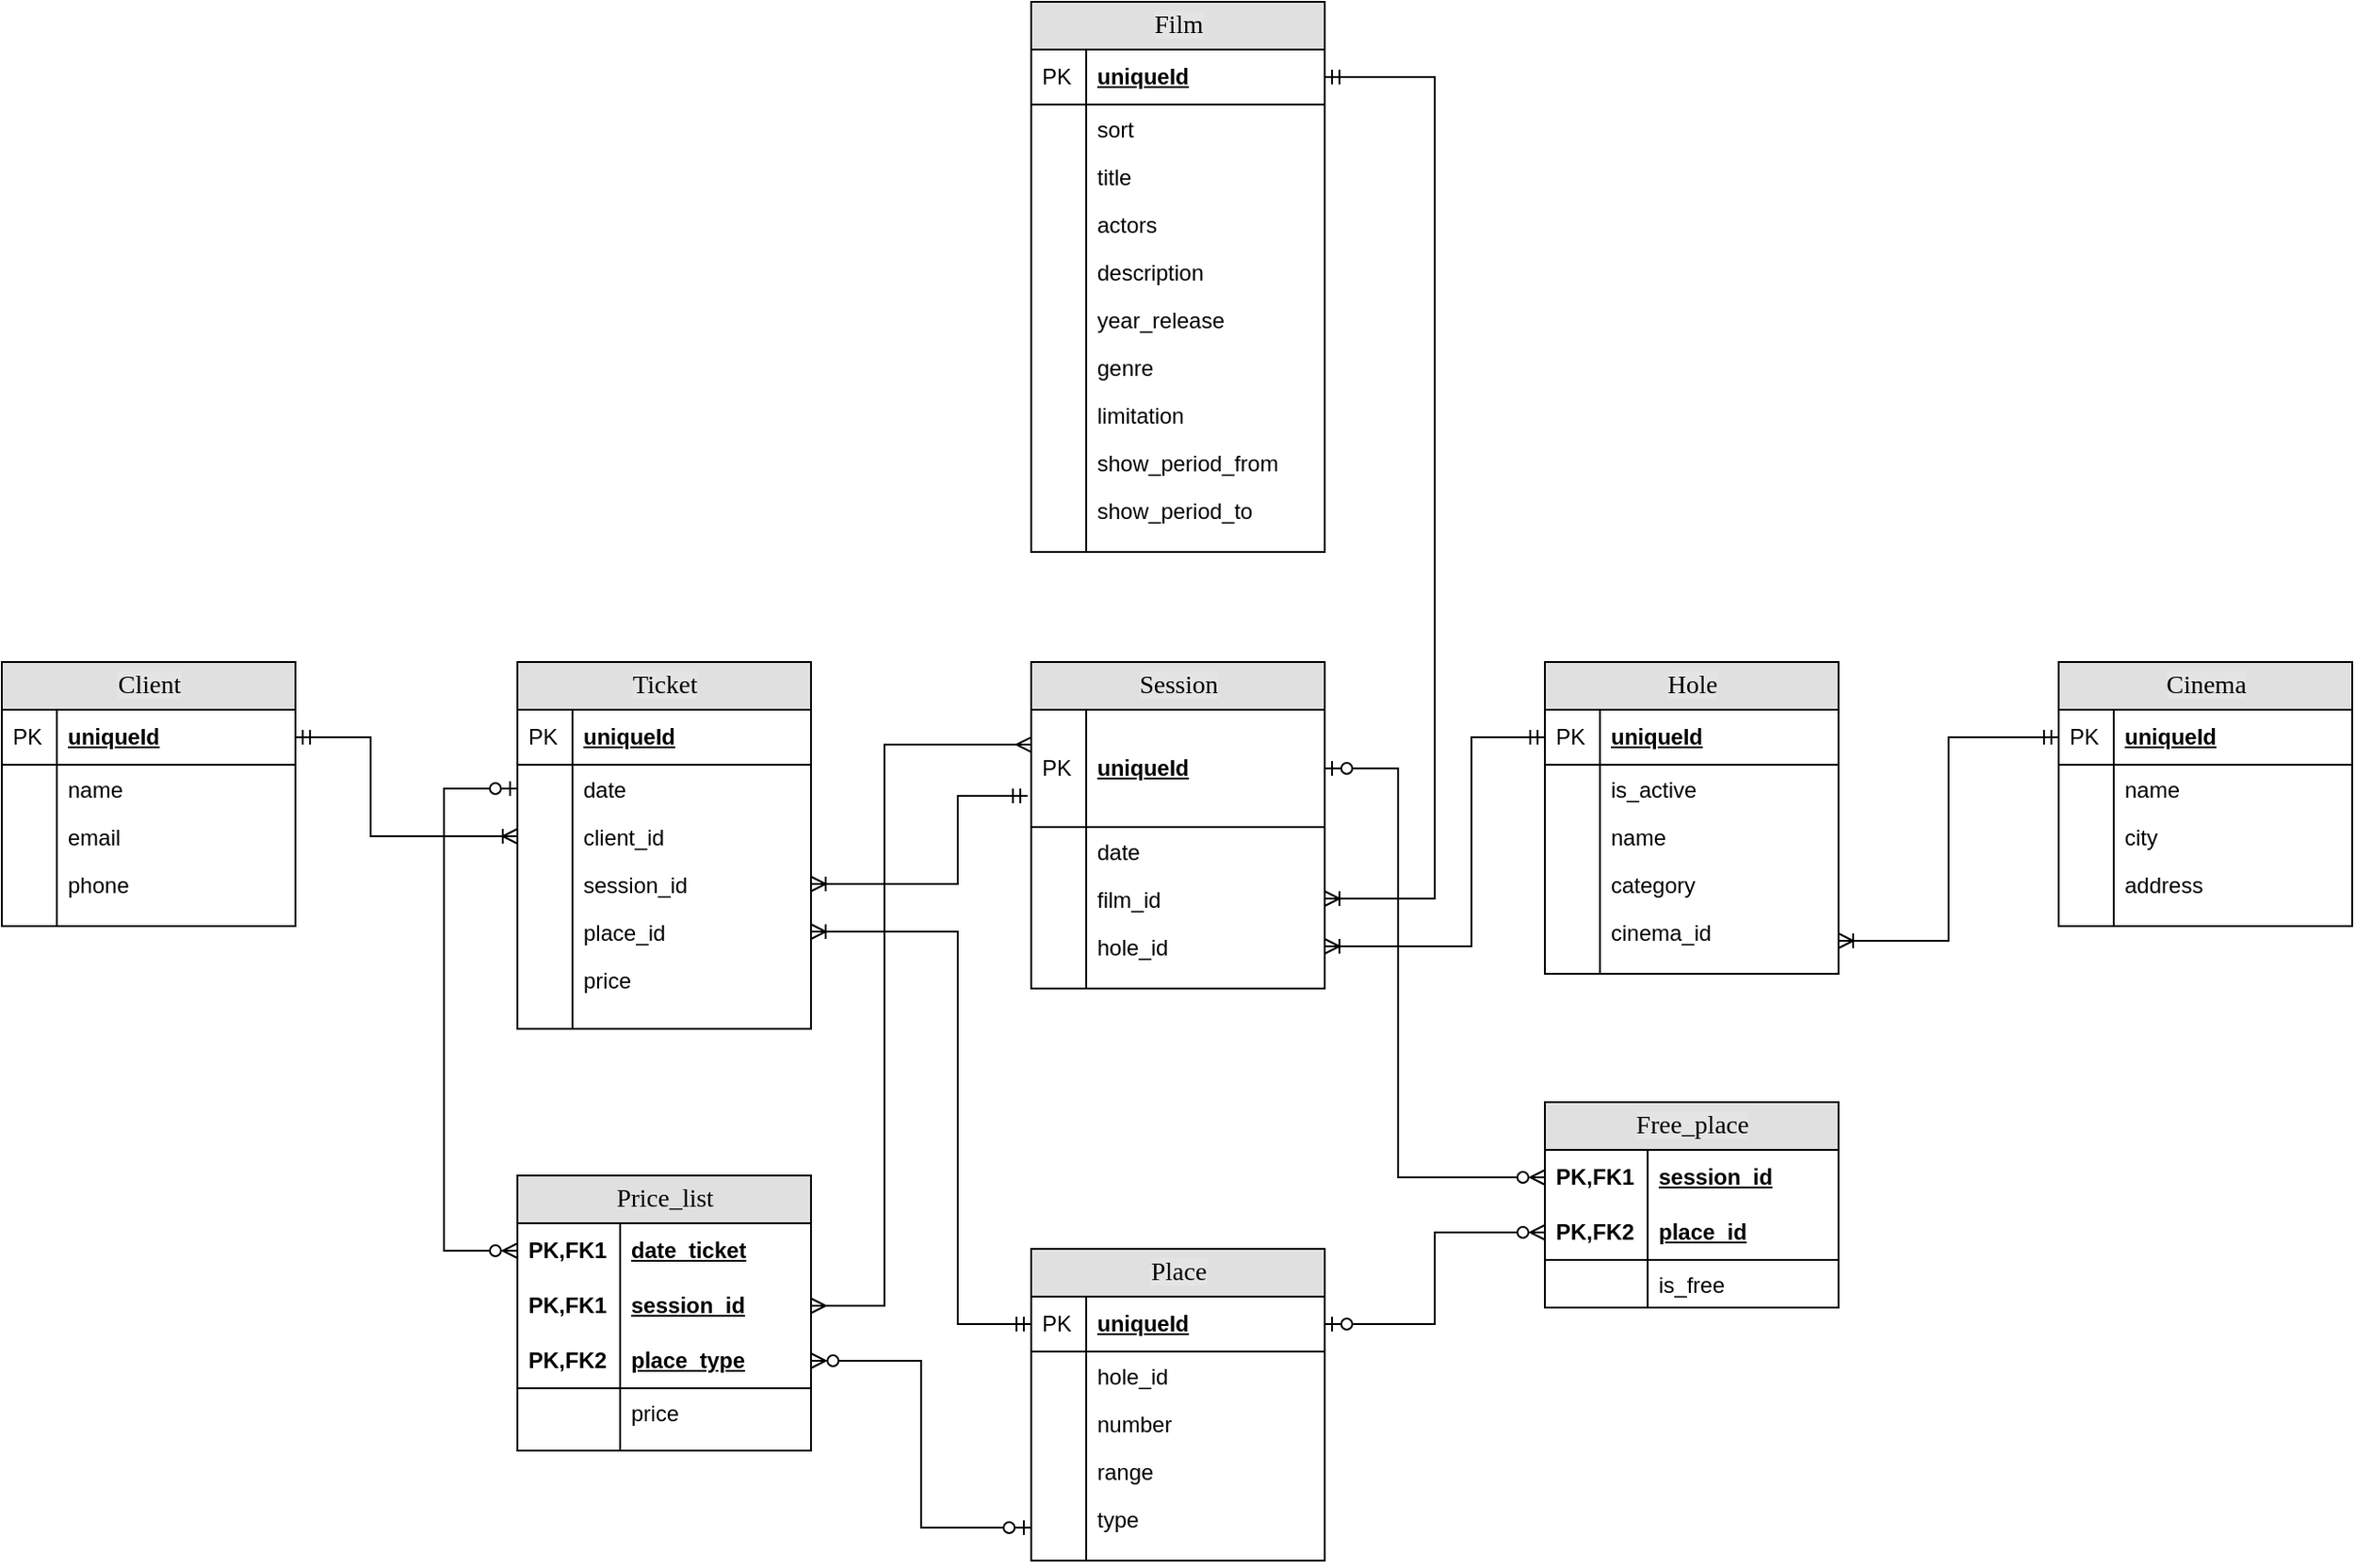 <mxfile version="26.0.16">
  <diagram name="Page-1" id="e56a1550-8fbb-45ad-956c-1786394a9013">
    <mxGraphModel dx="2008" dy="1996" grid="1" gridSize="10" guides="1" tooltips="1" connect="1" arrows="1" fold="1" page="1" pageScale="1" pageWidth="1100" pageHeight="850" background="none" math="0" shadow="0">
      <root>
        <mxCell id="0" />
        <mxCell id="1" parent="0" />
        <mxCell id="arhuPyZS-XFLnQBNVv1O-77" value="&lt;span style=&quot;white-space: pre-wrap; background-color: rgb(228, 228, 228);&quot;&gt;&lt;font style=&quot;&quot;&gt;Сlient&lt;/font&gt;&lt;/span&gt;" style="swimlane;html=1;fontStyle=0;childLayout=stackLayout;horizontal=1;startSize=26;fillColor=#e0e0e0;horizontalStack=0;resizeParent=1;resizeLast=0;collapsible=1;marginBottom=0;swimlaneFillColor=#ffffff;align=center;rounded=0;shadow=0;comic=0;labelBackgroundColor=none;strokeWidth=1;fontFamily=Verdana;fontSize=14;swimlaneLine=1;" vertex="1" parent="1">
          <mxGeometry x="39" y="320" width="160" height="144" as="geometry">
            <mxRectangle x="40" y="368" width="70" height="30" as="alternateBounds" />
          </mxGeometry>
        </mxCell>
        <mxCell id="arhuPyZS-XFLnQBNVv1O-78" value="uniqueId" style="shape=partialRectangle;top=0;left=0;right=0;bottom=1;html=1;align=left;verticalAlign=middle;fillColor=none;spacingLeft=34;spacingRight=4;whiteSpace=wrap;overflow=hidden;rotatable=0;points=[[0,0.5],[1,0.5]];portConstraint=eastwest;dropTarget=0;fontStyle=5;swimlaneLine=1;" vertex="1" parent="arhuPyZS-XFLnQBNVv1O-77">
          <mxGeometry y="26" width="160" height="30" as="geometry" />
        </mxCell>
        <mxCell id="arhuPyZS-XFLnQBNVv1O-79" value="PK" style="shape=partialRectangle;top=0;left=0;bottom=0;html=1;fillColor=none;align=left;verticalAlign=middle;spacingLeft=4;spacingRight=4;whiteSpace=wrap;overflow=hidden;rotatable=0;points=[];portConstraint=eastwest;part=1;swimlaneLine=1;" vertex="1" connectable="0" parent="arhuPyZS-XFLnQBNVv1O-78">
          <mxGeometry width="30" height="30" as="geometry" />
        </mxCell>
        <mxCell id="arhuPyZS-XFLnQBNVv1O-80" value="name" style="shape=partialRectangle;top=0;left=0;right=0;bottom=0;html=1;align=left;verticalAlign=top;fillColor=none;spacingLeft=34;spacingRight=4;whiteSpace=wrap;overflow=hidden;rotatable=0;points=[[0,0.5],[1,0.5]];portConstraint=eastwest;dropTarget=0;swimlaneLine=1;" vertex="1" parent="arhuPyZS-XFLnQBNVv1O-77">
          <mxGeometry y="56" width="160" height="26" as="geometry" />
        </mxCell>
        <mxCell id="arhuPyZS-XFLnQBNVv1O-81" value="" style="shape=partialRectangle;top=0;left=0;bottom=0;html=1;fillColor=none;align=left;verticalAlign=top;spacingLeft=4;spacingRight=4;whiteSpace=wrap;overflow=hidden;rotatable=0;points=[];portConstraint=eastwest;part=1;swimlaneLine=1;" vertex="1" connectable="0" parent="arhuPyZS-XFLnQBNVv1O-80">
          <mxGeometry width="30" height="26" as="geometry" />
        </mxCell>
        <mxCell id="arhuPyZS-XFLnQBNVv1O-82" value="email" style="shape=partialRectangle;top=0;left=0;right=0;bottom=0;html=1;align=left;verticalAlign=top;fillColor=none;spacingLeft=34;spacingRight=4;whiteSpace=wrap;overflow=hidden;rotatable=0;points=[[0,0.5],[1,0.5]];portConstraint=eastwest;dropTarget=0;swimlaneLine=1;" vertex="1" parent="arhuPyZS-XFLnQBNVv1O-77">
          <mxGeometry y="82" width="160" height="26" as="geometry" />
        </mxCell>
        <mxCell id="arhuPyZS-XFLnQBNVv1O-83" value="" style="shape=partialRectangle;top=0;left=0;bottom=0;html=1;fillColor=none;align=left;verticalAlign=top;spacingLeft=4;spacingRight=4;whiteSpace=wrap;overflow=hidden;rotatable=0;points=[];portConstraint=eastwest;part=1;swimlaneLine=1;" vertex="1" connectable="0" parent="arhuPyZS-XFLnQBNVv1O-82">
          <mxGeometry width="30" height="26" as="geometry" />
        </mxCell>
        <mxCell id="arhuPyZS-XFLnQBNVv1O-84" value="phone" style="shape=partialRectangle;top=0;left=0;right=0;bottom=0;html=1;align=left;verticalAlign=top;fillColor=none;spacingLeft=34;spacingRight=4;whiteSpace=wrap;overflow=hidden;rotatable=0;points=[[0,0.5],[1,0.5]];portConstraint=eastwest;dropTarget=0;swimlaneLine=1;" vertex="1" parent="arhuPyZS-XFLnQBNVv1O-77">
          <mxGeometry y="108" width="160" height="26" as="geometry" />
        </mxCell>
        <mxCell id="arhuPyZS-XFLnQBNVv1O-85" value="" style="shape=partialRectangle;top=0;left=0;bottom=0;html=1;fillColor=none;align=left;verticalAlign=top;spacingLeft=4;spacingRight=4;whiteSpace=wrap;overflow=hidden;rotatable=0;points=[];portConstraint=eastwest;part=1;swimlaneLine=1;" vertex="1" connectable="0" parent="arhuPyZS-XFLnQBNVv1O-84">
          <mxGeometry width="30" height="26" as="geometry" />
        </mxCell>
        <mxCell id="arhuPyZS-XFLnQBNVv1O-86" value="" style="shape=partialRectangle;top=0;left=0;right=0;bottom=0;html=1;align=left;verticalAlign=top;fillColor=none;spacingLeft=34;spacingRight=4;whiteSpace=wrap;overflow=hidden;rotatable=0;points=[[0,0.5],[1,0.5]];portConstraint=eastwest;dropTarget=0;swimlaneLine=1;" vertex="1" parent="arhuPyZS-XFLnQBNVv1O-77">
          <mxGeometry y="134" width="160" height="10" as="geometry" />
        </mxCell>
        <mxCell id="arhuPyZS-XFLnQBNVv1O-87" value="" style="shape=partialRectangle;top=0;left=0;bottom=0;html=1;fillColor=none;align=left;verticalAlign=top;spacingLeft=4;spacingRight=4;whiteSpace=wrap;overflow=hidden;rotatable=0;points=[];portConstraint=eastwest;part=1;swimlaneLine=1;" vertex="1" connectable="0" parent="arhuPyZS-XFLnQBNVv1O-86">
          <mxGeometry width="30" height="10" as="geometry" />
        </mxCell>
        <mxCell id="arhuPyZS-XFLnQBNVv1O-90" value="&lt;span style=&quot;white-space: pre-wrap; background-color: rgb(228, 228, 228);&quot;&gt;&lt;font style=&quot;&quot;&gt;Ticket&lt;/font&gt;&lt;/span&gt;" style="swimlane;html=1;fontStyle=0;childLayout=stackLayout;horizontal=1;startSize=26;fillColor=#e0e0e0;horizontalStack=0;resizeParent=1;resizeLast=0;collapsible=1;marginBottom=0;swimlaneFillColor=#ffffff;align=center;rounded=0;shadow=0;comic=0;labelBackgroundColor=none;strokeWidth=1;fontFamily=Verdana;fontSize=14" vertex="1" parent="1">
          <mxGeometry x="320" y="320" width="160" height="200" as="geometry">
            <mxRectangle x="40" y="368" width="70" height="30" as="alternateBounds" />
          </mxGeometry>
        </mxCell>
        <mxCell id="arhuPyZS-XFLnQBNVv1O-91" value="uniqueId" style="shape=partialRectangle;top=0;left=0;right=0;bottom=1;html=1;align=left;verticalAlign=middle;fillColor=none;spacingLeft=34;spacingRight=4;whiteSpace=wrap;overflow=hidden;rotatable=0;points=[[0,0.5],[1,0.5]];portConstraint=eastwest;dropTarget=0;fontStyle=5;" vertex="1" parent="arhuPyZS-XFLnQBNVv1O-90">
          <mxGeometry y="26" width="160" height="30" as="geometry" />
        </mxCell>
        <mxCell id="arhuPyZS-XFLnQBNVv1O-92" value="PK" style="shape=partialRectangle;top=0;left=0;bottom=0;html=1;fillColor=none;align=left;verticalAlign=middle;spacingLeft=4;spacingRight=4;whiteSpace=wrap;overflow=hidden;rotatable=0;points=[];portConstraint=eastwest;part=1;" vertex="1" connectable="0" parent="arhuPyZS-XFLnQBNVv1O-91">
          <mxGeometry width="30" height="30" as="geometry" />
        </mxCell>
        <mxCell id="arhuPyZS-XFLnQBNVv1O-93" value="date" style="shape=partialRectangle;top=0;left=0;right=0;bottom=0;html=1;align=left;verticalAlign=top;fillColor=none;spacingLeft=34;spacingRight=4;whiteSpace=wrap;overflow=hidden;rotatable=0;points=[[0,0.5],[1,0.5]];portConstraint=eastwest;dropTarget=0;" vertex="1" parent="arhuPyZS-XFLnQBNVv1O-90">
          <mxGeometry y="56" width="160" height="26" as="geometry" />
        </mxCell>
        <mxCell id="arhuPyZS-XFLnQBNVv1O-94" value="" style="shape=partialRectangle;top=0;left=0;bottom=0;html=1;fillColor=none;align=left;verticalAlign=top;spacingLeft=4;spacingRight=4;whiteSpace=wrap;overflow=hidden;rotatable=0;points=[];portConstraint=eastwest;part=1;" vertex="1" connectable="0" parent="arhuPyZS-XFLnQBNVv1O-93">
          <mxGeometry width="30" height="26" as="geometry" />
        </mxCell>
        <mxCell id="arhuPyZS-XFLnQBNVv1O-95" value="client_id" style="shape=partialRectangle;top=0;left=0;right=0;bottom=0;html=1;align=left;verticalAlign=top;fillColor=none;spacingLeft=34;spacingRight=4;whiteSpace=wrap;overflow=hidden;rotatable=0;points=[[0,0.5],[1,0.5]];portConstraint=eastwest;dropTarget=0;" vertex="1" parent="arhuPyZS-XFLnQBNVv1O-90">
          <mxGeometry y="82" width="160" height="26" as="geometry" />
        </mxCell>
        <mxCell id="arhuPyZS-XFLnQBNVv1O-96" value="" style="shape=partialRectangle;top=0;left=0;bottom=0;html=1;fillColor=none;align=left;verticalAlign=top;spacingLeft=4;spacingRight=4;whiteSpace=wrap;overflow=hidden;rotatable=0;points=[];portConstraint=eastwest;part=1;" vertex="1" connectable="0" parent="arhuPyZS-XFLnQBNVv1O-95">
          <mxGeometry width="30" height="26" as="geometry" />
        </mxCell>
        <mxCell id="arhuPyZS-XFLnQBNVv1O-97" value="session_id" style="shape=partialRectangle;top=0;left=0;right=0;bottom=0;html=1;align=left;verticalAlign=top;fillColor=none;spacingLeft=34;spacingRight=4;whiteSpace=wrap;overflow=hidden;rotatable=0;points=[[0,0.5],[1,0.5]];portConstraint=eastwest;dropTarget=0;" vertex="1" parent="arhuPyZS-XFLnQBNVv1O-90">
          <mxGeometry y="108" width="160" height="26" as="geometry" />
        </mxCell>
        <mxCell id="arhuPyZS-XFLnQBNVv1O-98" value="" style="shape=partialRectangle;top=0;left=0;bottom=0;html=1;fillColor=none;align=left;verticalAlign=top;spacingLeft=4;spacingRight=4;whiteSpace=wrap;overflow=hidden;rotatable=0;points=[];portConstraint=eastwest;part=1;" vertex="1" connectable="0" parent="arhuPyZS-XFLnQBNVv1O-97">
          <mxGeometry width="30" height="26" as="geometry" />
        </mxCell>
        <mxCell id="arhuPyZS-XFLnQBNVv1O-105" value="place_id" style="shape=partialRectangle;top=0;left=0;right=0;bottom=0;html=1;align=left;verticalAlign=top;fillColor=none;spacingLeft=34;spacingRight=4;whiteSpace=wrap;overflow=hidden;rotatable=0;points=[[0,0.5],[1,0.5]];portConstraint=eastwest;dropTarget=0;" vertex="1" parent="arhuPyZS-XFLnQBNVv1O-90">
          <mxGeometry y="134" width="160" height="26" as="geometry" />
        </mxCell>
        <mxCell id="arhuPyZS-XFLnQBNVv1O-106" value="" style="shape=partialRectangle;top=0;left=0;bottom=0;html=1;fillColor=none;align=left;verticalAlign=top;spacingLeft=4;spacingRight=4;whiteSpace=wrap;overflow=hidden;rotatable=0;points=[];portConstraint=eastwest;part=1;" vertex="1" connectable="0" parent="arhuPyZS-XFLnQBNVv1O-105">
          <mxGeometry width="30" height="26" as="geometry" />
        </mxCell>
        <mxCell id="arhuPyZS-XFLnQBNVv1O-99" value="price" style="shape=partialRectangle;top=0;left=0;right=0;bottom=0;html=1;align=left;verticalAlign=top;fillColor=none;spacingLeft=34;spacingRight=4;whiteSpace=wrap;overflow=hidden;rotatable=0;points=[[0,0.5],[1,0.5]];portConstraint=eastwest;dropTarget=0;" vertex="1" parent="arhuPyZS-XFLnQBNVv1O-90">
          <mxGeometry y="160" width="160" height="40" as="geometry" />
        </mxCell>
        <mxCell id="arhuPyZS-XFLnQBNVv1O-100" value="" style="shape=partialRectangle;top=0;left=0;bottom=0;html=1;fillColor=none;align=left;verticalAlign=top;spacingLeft=4;spacingRight=4;whiteSpace=wrap;overflow=hidden;rotatable=0;points=[];portConstraint=eastwest;part=1;" vertex="1" connectable="0" parent="arhuPyZS-XFLnQBNVv1O-99">
          <mxGeometry width="30" height="40" as="geometry" />
        </mxCell>
        <mxCell id="arhuPyZS-XFLnQBNVv1O-107" value="&lt;span style=&quot;white-space: pre-wrap; background-color: rgb(228, 228, 228);&quot;&gt;&lt;font style=&quot;&quot;&gt;Session&lt;/font&gt;&lt;/span&gt;" style="swimlane;html=1;fontStyle=0;childLayout=stackLayout;horizontal=1;startSize=26;fillColor=#e0e0e0;horizontalStack=0;resizeParent=1;resizeLast=0;collapsible=1;marginBottom=0;swimlaneFillColor=#ffffff;align=center;rounded=0;shadow=0;comic=0;labelBackgroundColor=none;strokeWidth=1;fontFamily=Verdana;fontSize=14" vertex="1" parent="1">
          <mxGeometry x="600" y="320" width="160" height="178" as="geometry">
            <mxRectangle x="40" y="368" width="70" height="30" as="alternateBounds" />
          </mxGeometry>
        </mxCell>
        <mxCell id="arhuPyZS-XFLnQBNVv1O-108" value="uniqueId" style="shape=partialRectangle;top=0;left=0;right=0;bottom=1;html=1;align=left;verticalAlign=middle;fillColor=none;spacingLeft=34;spacingRight=4;whiteSpace=wrap;overflow=hidden;rotatable=0;points=[[0,0.5],[1,0.5]];portConstraint=eastwest;dropTarget=0;fontStyle=5;" vertex="1" parent="arhuPyZS-XFLnQBNVv1O-107">
          <mxGeometry y="26" width="160" height="64" as="geometry" />
        </mxCell>
        <mxCell id="arhuPyZS-XFLnQBNVv1O-109" value="PK" style="shape=partialRectangle;top=0;left=0;bottom=0;html=1;fillColor=none;align=left;verticalAlign=middle;spacingLeft=4;spacingRight=4;whiteSpace=wrap;overflow=hidden;rotatable=0;points=[];portConstraint=eastwest;part=1;" vertex="1" connectable="0" parent="arhuPyZS-XFLnQBNVv1O-108">
          <mxGeometry width="30" height="64" as="geometry" />
        </mxCell>
        <mxCell id="arhuPyZS-XFLnQBNVv1O-110" value="date" style="shape=partialRectangle;top=0;left=0;right=0;bottom=0;html=1;align=left;verticalAlign=top;fillColor=none;spacingLeft=34;spacingRight=4;whiteSpace=wrap;overflow=hidden;rotatable=0;points=[[0,0.5],[1,0.5]];portConstraint=eastwest;dropTarget=0;" vertex="1" parent="arhuPyZS-XFLnQBNVv1O-107">
          <mxGeometry y="90" width="160" height="26" as="geometry" />
        </mxCell>
        <mxCell id="arhuPyZS-XFLnQBNVv1O-111" value="" style="shape=partialRectangle;top=0;left=0;bottom=0;html=1;fillColor=none;align=left;verticalAlign=top;spacingLeft=4;spacingRight=4;whiteSpace=wrap;overflow=hidden;rotatable=0;points=[];portConstraint=eastwest;part=1;" vertex="1" connectable="0" parent="arhuPyZS-XFLnQBNVv1O-110">
          <mxGeometry width="30" height="26" as="geometry" />
        </mxCell>
        <mxCell id="arhuPyZS-XFLnQBNVv1O-112" value="film_id" style="shape=partialRectangle;top=0;left=0;right=0;bottom=0;html=1;align=left;verticalAlign=top;fillColor=none;spacingLeft=34;spacingRight=4;whiteSpace=wrap;overflow=hidden;rotatable=0;points=[[0,0.5],[1,0.5]];portConstraint=eastwest;dropTarget=0;" vertex="1" parent="arhuPyZS-XFLnQBNVv1O-107">
          <mxGeometry y="116" width="160" height="26" as="geometry" />
        </mxCell>
        <mxCell id="arhuPyZS-XFLnQBNVv1O-113" value="" style="shape=partialRectangle;top=0;left=0;bottom=0;html=1;fillColor=none;align=left;verticalAlign=top;spacingLeft=4;spacingRight=4;whiteSpace=wrap;overflow=hidden;rotatable=0;points=[];portConstraint=eastwest;part=1;" vertex="1" connectable="0" parent="arhuPyZS-XFLnQBNVv1O-112">
          <mxGeometry width="30" height="26" as="geometry" />
        </mxCell>
        <mxCell id="arhuPyZS-XFLnQBNVv1O-114" value="hole_id" style="shape=partialRectangle;top=0;left=0;right=0;bottom=0;html=1;align=left;verticalAlign=top;fillColor=none;spacingLeft=34;spacingRight=4;whiteSpace=wrap;overflow=hidden;rotatable=0;points=[[0,0.5],[1,0.5]];portConstraint=eastwest;dropTarget=0;" vertex="1" parent="arhuPyZS-XFLnQBNVv1O-107">
          <mxGeometry y="142" width="160" height="26" as="geometry" />
        </mxCell>
        <mxCell id="arhuPyZS-XFLnQBNVv1O-115" value="" style="shape=partialRectangle;top=0;left=0;bottom=0;html=1;fillColor=none;align=left;verticalAlign=top;spacingLeft=4;spacingRight=4;whiteSpace=wrap;overflow=hidden;rotatable=0;points=[];portConstraint=eastwest;part=1;" vertex="1" connectable="0" parent="arhuPyZS-XFLnQBNVv1O-114">
          <mxGeometry width="30" height="26" as="geometry" />
        </mxCell>
        <mxCell id="arhuPyZS-XFLnQBNVv1O-116" value="" style="shape=partialRectangle;top=0;left=0;right=0;bottom=0;html=1;align=left;verticalAlign=top;fillColor=none;spacingLeft=34;spacingRight=4;whiteSpace=wrap;overflow=hidden;rotatable=0;points=[[0,0.5],[1,0.5]];portConstraint=eastwest;dropTarget=0;" vertex="1" parent="arhuPyZS-XFLnQBNVv1O-107">
          <mxGeometry y="168" width="160" height="10" as="geometry" />
        </mxCell>
        <mxCell id="arhuPyZS-XFLnQBNVv1O-117" value="" style="shape=partialRectangle;top=0;left=0;bottom=0;html=1;fillColor=none;align=left;verticalAlign=top;spacingLeft=4;spacingRight=4;whiteSpace=wrap;overflow=hidden;rotatable=0;points=[];portConstraint=eastwest;part=1;" vertex="1" connectable="0" parent="arhuPyZS-XFLnQBNVv1O-116">
          <mxGeometry width="30" height="10" as="geometry" />
        </mxCell>
        <mxCell id="arhuPyZS-XFLnQBNVv1O-118" value="&lt;span style=&quot;white-space: pre-wrap; background-color: rgb(228, 228, 228);&quot;&gt;&lt;font style=&quot;&quot;&gt;Hole&lt;/font&gt;&lt;/span&gt;" style="swimlane;html=1;fontStyle=0;childLayout=stackLayout;horizontal=1;startSize=26;fillColor=#e0e0e0;horizontalStack=0;resizeParent=1;resizeLast=0;collapsible=1;marginBottom=0;swimlaneFillColor=#ffffff;align=center;rounded=0;shadow=0;comic=0;labelBackgroundColor=none;strokeWidth=1;fontFamily=Verdana;fontSize=14" vertex="1" parent="1">
          <mxGeometry x="880" y="320" width="160" height="170" as="geometry">
            <mxRectangle x="40" y="368" width="70" height="30" as="alternateBounds" />
          </mxGeometry>
        </mxCell>
        <mxCell id="arhuPyZS-XFLnQBNVv1O-119" value="uniqueId" style="shape=partialRectangle;top=0;left=0;right=0;bottom=1;html=1;align=left;verticalAlign=middle;fillColor=none;spacingLeft=34;spacingRight=4;whiteSpace=wrap;overflow=hidden;rotatable=0;points=[[0,0.5],[1,0.5]];portConstraint=eastwest;dropTarget=0;fontStyle=5;" vertex="1" parent="arhuPyZS-XFLnQBNVv1O-118">
          <mxGeometry y="26" width="160" height="30" as="geometry" />
        </mxCell>
        <mxCell id="arhuPyZS-XFLnQBNVv1O-120" value="PK" style="shape=partialRectangle;top=0;left=0;bottom=0;html=1;fillColor=none;align=left;verticalAlign=middle;spacingLeft=4;spacingRight=4;whiteSpace=wrap;overflow=hidden;rotatable=0;points=[];portConstraint=eastwest;part=1;" vertex="1" connectable="0" parent="arhuPyZS-XFLnQBNVv1O-119">
          <mxGeometry width="30" height="30" as="geometry" />
        </mxCell>
        <mxCell id="arhuPyZS-XFLnQBNVv1O-121" value="is_active" style="shape=partialRectangle;top=0;left=0;right=0;bottom=0;html=1;align=left;verticalAlign=top;fillColor=none;spacingLeft=34;spacingRight=4;whiteSpace=wrap;overflow=hidden;rotatable=0;points=[[0,0.5],[1,0.5]];portConstraint=eastwest;dropTarget=0;" vertex="1" parent="arhuPyZS-XFLnQBNVv1O-118">
          <mxGeometry y="56" width="160" height="26" as="geometry" />
        </mxCell>
        <mxCell id="arhuPyZS-XFLnQBNVv1O-122" value="" style="shape=partialRectangle;top=0;left=0;bottom=0;html=1;fillColor=none;align=left;verticalAlign=top;spacingLeft=4;spacingRight=4;whiteSpace=wrap;overflow=hidden;rotatable=0;points=[];portConstraint=eastwest;part=1;" vertex="1" connectable="0" parent="arhuPyZS-XFLnQBNVv1O-121">
          <mxGeometry width="30" height="26" as="geometry" />
        </mxCell>
        <mxCell id="arhuPyZS-XFLnQBNVv1O-123" value="name" style="shape=partialRectangle;top=0;left=0;right=0;bottom=0;html=1;align=left;verticalAlign=top;fillColor=none;spacingLeft=34;spacingRight=4;whiteSpace=wrap;overflow=hidden;rotatable=0;points=[[0,0.5],[1,0.5]];portConstraint=eastwest;dropTarget=0;" vertex="1" parent="arhuPyZS-XFLnQBNVv1O-118">
          <mxGeometry y="82" width="160" height="26" as="geometry" />
        </mxCell>
        <mxCell id="arhuPyZS-XFLnQBNVv1O-124" value="" style="shape=partialRectangle;top=0;left=0;bottom=0;html=1;fillColor=none;align=left;verticalAlign=top;spacingLeft=4;spacingRight=4;whiteSpace=wrap;overflow=hidden;rotatable=0;points=[];portConstraint=eastwest;part=1;" vertex="1" connectable="0" parent="arhuPyZS-XFLnQBNVv1O-123">
          <mxGeometry width="30" height="26" as="geometry" />
        </mxCell>
        <mxCell id="arhuPyZS-XFLnQBNVv1O-184" value="&lt;span style=&quot;white-space-collapse: preserve;&quot; data-src-align=&quot;0:9&quot; class=&quot;EzKURWReUAB5oZgtQNkl&quot;&gt;category&lt;/span&gt;" style="shape=partialRectangle;top=0;left=0;right=0;bottom=0;html=1;align=left;verticalAlign=top;fillColor=none;spacingLeft=34;spacingRight=4;whiteSpace=wrap;overflow=hidden;rotatable=0;points=[[0,0.5],[1,0.5]];portConstraint=eastwest;dropTarget=0;" vertex="1" parent="arhuPyZS-XFLnQBNVv1O-118">
          <mxGeometry y="108" width="160" height="26" as="geometry" />
        </mxCell>
        <mxCell id="arhuPyZS-XFLnQBNVv1O-185" value="" style="shape=partialRectangle;top=0;left=0;bottom=0;html=1;fillColor=none;align=left;verticalAlign=top;spacingLeft=4;spacingRight=4;whiteSpace=wrap;overflow=hidden;rotatable=0;points=[];portConstraint=eastwest;part=1;" vertex="1" connectable="0" parent="arhuPyZS-XFLnQBNVv1O-184">
          <mxGeometry width="30" height="26" as="geometry" />
        </mxCell>
        <mxCell id="arhuPyZS-XFLnQBNVv1O-186" value="cinema_id" style="shape=partialRectangle;top=0;left=0;right=0;bottom=0;html=1;align=left;verticalAlign=top;fillColor=none;spacingLeft=34;spacingRight=4;whiteSpace=wrap;overflow=hidden;rotatable=0;points=[[0,0.5],[1,0.5]];portConstraint=eastwest;dropTarget=0;" vertex="1" parent="arhuPyZS-XFLnQBNVv1O-118">
          <mxGeometry y="134" width="160" height="36" as="geometry" />
        </mxCell>
        <mxCell id="arhuPyZS-XFLnQBNVv1O-187" value="" style="shape=partialRectangle;top=0;left=0;bottom=0;html=1;fillColor=none;align=left;verticalAlign=top;spacingLeft=4;spacingRight=4;whiteSpace=wrap;overflow=hidden;rotatable=0;points=[];portConstraint=eastwest;part=1;" vertex="1" connectable="0" parent="arhuPyZS-XFLnQBNVv1O-186">
          <mxGeometry width="30" height="36" as="geometry" />
        </mxCell>
        <mxCell id="arhuPyZS-XFLnQBNVv1O-129" value="&lt;span style=&quot;white-space: pre-wrap; background-color: rgb(228, 228, 228);&quot;&gt;&lt;font style=&quot;&quot;&gt;Cinema&lt;/font&gt;&lt;/span&gt;" style="swimlane;html=1;fontStyle=0;childLayout=stackLayout;horizontal=1;startSize=26;fillColor=#e0e0e0;horizontalStack=0;resizeParent=1;resizeLast=0;collapsible=1;marginBottom=0;swimlaneFillColor=#ffffff;align=center;rounded=0;shadow=0;comic=0;labelBackgroundColor=none;strokeWidth=1;fontFamily=Verdana;fontSize=14" vertex="1" parent="1">
          <mxGeometry x="1160" y="320" width="160" height="144" as="geometry">
            <mxRectangle x="40" y="368" width="70" height="30" as="alternateBounds" />
          </mxGeometry>
        </mxCell>
        <mxCell id="arhuPyZS-XFLnQBNVv1O-130" value="uniqueId" style="shape=partialRectangle;top=0;left=0;right=0;bottom=1;html=1;align=left;verticalAlign=middle;fillColor=none;spacingLeft=34;spacingRight=4;whiteSpace=wrap;overflow=hidden;rotatable=0;points=[[0,0.5],[1,0.5]];portConstraint=eastwest;dropTarget=0;fontStyle=5;" vertex="1" parent="arhuPyZS-XFLnQBNVv1O-129">
          <mxGeometry y="26" width="160" height="30" as="geometry" />
        </mxCell>
        <mxCell id="arhuPyZS-XFLnQBNVv1O-131" value="PK" style="shape=partialRectangle;top=0;left=0;bottom=0;html=1;fillColor=none;align=left;verticalAlign=middle;spacingLeft=4;spacingRight=4;whiteSpace=wrap;overflow=hidden;rotatable=0;points=[];portConstraint=eastwest;part=1;" vertex="1" connectable="0" parent="arhuPyZS-XFLnQBNVv1O-130">
          <mxGeometry width="30" height="30" as="geometry" />
        </mxCell>
        <mxCell id="arhuPyZS-XFLnQBNVv1O-132" value="name" style="shape=partialRectangle;top=0;left=0;right=0;bottom=0;html=1;align=left;verticalAlign=top;fillColor=none;spacingLeft=34;spacingRight=4;whiteSpace=wrap;overflow=hidden;rotatable=0;points=[[0,0.5],[1,0.5]];portConstraint=eastwest;dropTarget=0;" vertex="1" parent="arhuPyZS-XFLnQBNVv1O-129">
          <mxGeometry y="56" width="160" height="26" as="geometry" />
        </mxCell>
        <mxCell id="arhuPyZS-XFLnQBNVv1O-133" value="" style="shape=partialRectangle;top=0;left=0;bottom=0;html=1;fillColor=none;align=left;verticalAlign=top;spacingLeft=4;spacingRight=4;whiteSpace=wrap;overflow=hidden;rotatable=0;points=[];portConstraint=eastwest;part=1;" vertex="1" connectable="0" parent="arhuPyZS-XFLnQBNVv1O-132">
          <mxGeometry width="30" height="26" as="geometry" />
        </mxCell>
        <mxCell id="arhuPyZS-XFLnQBNVv1O-134" value="city" style="shape=partialRectangle;top=0;left=0;right=0;bottom=0;html=1;align=left;verticalAlign=top;fillColor=none;spacingLeft=34;spacingRight=4;whiteSpace=wrap;overflow=hidden;rotatable=0;points=[[0,0.5],[1,0.5]];portConstraint=eastwest;dropTarget=0;" vertex="1" parent="arhuPyZS-XFLnQBNVv1O-129">
          <mxGeometry y="82" width="160" height="26" as="geometry" />
        </mxCell>
        <mxCell id="arhuPyZS-XFLnQBNVv1O-135" value="" style="shape=partialRectangle;top=0;left=0;bottom=0;html=1;fillColor=none;align=left;verticalAlign=top;spacingLeft=4;spacingRight=4;whiteSpace=wrap;overflow=hidden;rotatable=0;points=[];portConstraint=eastwest;part=1;" vertex="1" connectable="0" parent="arhuPyZS-XFLnQBNVv1O-134">
          <mxGeometry width="30" height="26" as="geometry" />
        </mxCell>
        <mxCell id="arhuPyZS-XFLnQBNVv1O-136" value="address" style="shape=partialRectangle;top=0;left=0;right=0;bottom=0;html=1;align=left;verticalAlign=top;fillColor=none;spacingLeft=34;spacingRight=4;whiteSpace=wrap;overflow=hidden;rotatable=0;points=[[0,0.5],[1,0.5]];portConstraint=eastwest;dropTarget=0;" vertex="1" parent="arhuPyZS-XFLnQBNVv1O-129">
          <mxGeometry y="108" width="160" height="26" as="geometry" />
        </mxCell>
        <mxCell id="arhuPyZS-XFLnQBNVv1O-137" value="" style="shape=partialRectangle;top=0;left=0;bottom=0;html=1;fillColor=none;align=left;verticalAlign=top;spacingLeft=4;spacingRight=4;whiteSpace=wrap;overflow=hidden;rotatable=0;points=[];portConstraint=eastwest;part=1;" vertex="1" connectable="0" parent="arhuPyZS-XFLnQBNVv1O-136">
          <mxGeometry width="30" height="26" as="geometry" />
        </mxCell>
        <mxCell id="arhuPyZS-XFLnQBNVv1O-138" value="" style="shape=partialRectangle;top=0;left=0;right=0;bottom=0;html=1;align=left;verticalAlign=top;fillColor=none;spacingLeft=34;spacingRight=4;whiteSpace=wrap;overflow=hidden;rotatable=0;points=[[0,0.5],[1,0.5]];portConstraint=eastwest;dropTarget=0;" vertex="1" parent="arhuPyZS-XFLnQBNVv1O-129">
          <mxGeometry y="134" width="160" height="10" as="geometry" />
        </mxCell>
        <mxCell id="arhuPyZS-XFLnQBNVv1O-139" value="" style="shape=partialRectangle;top=0;left=0;bottom=0;html=1;fillColor=none;align=left;verticalAlign=top;spacingLeft=4;spacingRight=4;whiteSpace=wrap;overflow=hidden;rotatable=0;points=[];portConstraint=eastwest;part=1;" vertex="1" connectable="0" parent="arhuPyZS-XFLnQBNVv1O-138">
          <mxGeometry width="30" height="10" as="geometry" />
        </mxCell>
        <mxCell id="arhuPyZS-XFLnQBNVv1O-140" value="&lt;span style=&quot;white-space: pre-wrap; background-color: rgb(228, 228, 228);&quot;&gt;&lt;font style=&quot;&quot;&gt;Film&lt;/font&gt;&lt;/span&gt;" style="swimlane;html=1;fontStyle=0;childLayout=stackLayout;horizontal=1;startSize=26;fillColor=#e0e0e0;horizontalStack=0;resizeParent=1;resizeLast=0;collapsible=1;marginBottom=0;swimlaneFillColor=#ffffff;align=center;rounded=0;shadow=0;comic=0;labelBackgroundColor=none;strokeWidth=1;fontFamily=Verdana;fontSize=14" vertex="1" parent="1">
          <mxGeometry x="600" y="-40" width="160" height="300" as="geometry">
            <mxRectangle x="40" y="368" width="70" height="30" as="alternateBounds" />
          </mxGeometry>
        </mxCell>
        <mxCell id="arhuPyZS-XFLnQBNVv1O-141" value="uniqueId" style="shape=partialRectangle;top=0;left=0;right=0;bottom=1;html=1;align=left;verticalAlign=middle;fillColor=none;spacingLeft=34;spacingRight=4;whiteSpace=wrap;overflow=hidden;rotatable=0;points=[[0,0.5],[1,0.5]];portConstraint=eastwest;dropTarget=0;fontStyle=5;" vertex="1" parent="arhuPyZS-XFLnQBNVv1O-140">
          <mxGeometry y="26" width="160" height="30" as="geometry" />
        </mxCell>
        <mxCell id="arhuPyZS-XFLnQBNVv1O-142" value="PK" style="shape=partialRectangle;top=0;left=0;bottom=0;html=1;fillColor=none;align=left;verticalAlign=middle;spacingLeft=4;spacingRight=4;whiteSpace=wrap;overflow=hidden;rotatable=0;points=[];portConstraint=eastwest;part=1;" vertex="1" connectable="0" parent="arhuPyZS-XFLnQBNVv1O-141">
          <mxGeometry width="30" height="30" as="geometry" />
        </mxCell>
        <mxCell id="arhuPyZS-XFLnQBNVv1O-143" value="sort" style="shape=partialRectangle;top=0;left=0;right=0;bottom=0;html=1;align=left;verticalAlign=top;fillColor=none;spacingLeft=34;spacingRight=4;whiteSpace=wrap;overflow=hidden;rotatable=0;points=[[0,0.5],[1,0.5]];portConstraint=eastwest;dropTarget=0;" vertex="1" parent="arhuPyZS-XFLnQBNVv1O-140">
          <mxGeometry y="56" width="160" height="26" as="geometry" />
        </mxCell>
        <mxCell id="arhuPyZS-XFLnQBNVv1O-144" value="" style="shape=partialRectangle;top=0;left=0;bottom=0;html=1;fillColor=none;align=left;verticalAlign=top;spacingLeft=4;spacingRight=4;whiteSpace=wrap;overflow=hidden;rotatable=0;points=[];portConstraint=eastwest;part=1;" vertex="1" connectable="0" parent="arhuPyZS-XFLnQBNVv1O-143">
          <mxGeometry width="30" height="26" as="geometry" />
        </mxCell>
        <mxCell id="arhuPyZS-XFLnQBNVv1O-145" value="title" style="shape=partialRectangle;top=0;left=0;right=0;bottom=0;html=1;align=left;verticalAlign=top;fillColor=none;spacingLeft=34;spacingRight=4;whiteSpace=wrap;overflow=hidden;rotatable=0;points=[[0,0.5],[1,0.5]];portConstraint=eastwest;dropTarget=0;" vertex="1" parent="arhuPyZS-XFLnQBNVv1O-140">
          <mxGeometry y="82" width="160" height="26" as="geometry" />
        </mxCell>
        <mxCell id="arhuPyZS-XFLnQBNVv1O-146" value="" style="shape=partialRectangle;top=0;left=0;bottom=0;html=1;fillColor=none;align=left;verticalAlign=top;spacingLeft=4;spacingRight=4;whiteSpace=wrap;overflow=hidden;rotatable=0;points=[];portConstraint=eastwest;part=1;" vertex="1" connectable="0" parent="arhuPyZS-XFLnQBNVv1O-145">
          <mxGeometry width="30" height="26" as="geometry" />
        </mxCell>
        <mxCell id="arhuPyZS-XFLnQBNVv1O-147" value="actors" style="shape=partialRectangle;top=0;left=0;right=0;bottom=0;html=1;align=left;verticalAlign=top;fillColor=none;spacingLeft=34;spacingRight=4;whiteSpace=wrap;overflow=hidden;rotatable=0;points=[[0,0.5],[1,0.5]];portConstraint=eastwest;dropTarget=0;" vertex="1" parent="arhuPyZS-XFLnQBNVv1O-140">
          <mxGeometry y="108" width="160" height="26" as="geometry" />
        </mxCell>
        <mxCell id="arhuPyZS-XFLnQBNVv1O-148" value="" style="shape=partialRectangle;top=0;left=0;bottom=0;html=1;fillColor=none;align=left;verticalAlign=top;spacingLeft=4;spacingRight=4;whiteSpace=wrap;overflow=hidden;rotatable=0;points=[];portConstraint=eastwest;part=1;" vertex="1" connectable="0" parent="arhuPyZS-XFLnQBNVv1O-147">
          <mxGeometry width="30" height="26" as="geometry" />
        </mxCell>
        <mxCell id="arhuPyZS-XFLnQBNVv1O-149" value="description" style="shape=partialRectangle;top=0;left=0;right=0;bottom=0;html=1;align=left;verticalAlign=top;fillColor=none;spacingLeft=34;spacingRight=4;whiteSpace=wrap;overflow=hidden;rotatable=0;points=[[0,0.5],[1,0.5]];portConstraint=eastwest;dropTarget=0;" vertex="1" parent="arhuPyZS-XFLnQBNVv1O-140">
          <mxGeometry y="134" width="160" height="26" as="geometry" />
        </mxCell>
        <mxCell id="arhuPyZS-XFLnQBNVv1O-150" value="" style="shape=partialRectangle;top=0;left=0;bottom=0;html=1;fillColor=none;align=left;verticalAlign=top;spacingLeft=4;spacingRight=4;whiteSpace=wrap;overflow=hidden;rotatable=0;points=[];portConstraint=eastwest;part=1;" vertex="1" connectable="0" parent="arhuPyZS-XFLnQBNVv1O-149">
          <mxGeometry width="30" height="26" as="geometry" />
        </mxCell>
        <mxCell id="arhuPyZS-XFLnQBNVv1O-155" value="year_release" style="shape=partialRectangle;top=0;left=0;right=0;bottom=0;html=1;align=left;verticalAlign=top;fillColor=none;spacingLeft=34;spacingRight=4;whiteSpace=wrap;overflow=hidden;rotatable=0;points=[[0,0.5],[1,0.5]];portConstraint=eastwest;dropTarget=0;" vertex="1" parent="arhuPyZS-XFLnQBNVv1O-140">
          <mxGeometry y="160" width="160" height="26" as="geometry" />
        </mxCell>
        <mxCell id="arhuPyZS-XFLnQBNVv1O-156" value="" style="shape=partialRectangle;top=0;left=0;bottom=0;html=1;fillColor=none;align=left;verticalAlign=top;spacingLeft=4;spacingRight=4;whiteSpace=wrap;overflow=hidden;rotatable=0;points=[];portConstraint=eastwest;part=1;" vertex="1" connectable="0" parent="arhuPyZS-XFLnQBNVv1O-155">
          <mxGeometry width="30" height="26" as="geometry" />
        </mxCell>
        <mxCell id="arhuPyZS-XFLnQBNVv1O-161" value="genre" style="shape=partialRectangle;top=0;left=0;right=0;bottom=0;html=1;align=left;verticalAlign=top;fillColor=none;spacingLeft=34;spacingRight=4;whiteSpace=wrap;overflow=hidden;rotatable=0;points=[[0,0.5],[1,0.5]];portConstraint=eastwest;dropTarget=0;" vertex="1" parent="arhuPyZS-XFLnQBNVv1O-140">
          <mxGeometry y="186" width="160" height="26" as="geometry" />
        </mxCell>
        <mxCell id="arhuPyZS-XFLnQBNVv1O-162" value="" style="shape=partialRectangle;top=0;left=0;bottom=0;html=1;fillColor=none;align=left;verticalAlign=top;spacingLeft=4;spacingRight=4;whiteSpace=wrap;overflow=hidden;rotatable=0;points=[];portConstraint=eastwest;part=1;" vertex="1" connectable="0" parent="arhuPyZS-XFLnQBNVv1O-161">
          <mxGeometry width="30" height="26" as="geometry" />
        </mxCell>
        <mxCell id="arhuPyZS-XFLnQBNVv1O-159" value="limitation" style="shape=partialRectangle;top=0;left=0;right=0;bottom=0;html=1;align=left;verticalAlign=top;fillColor=none;spacingLeft=34;spacingRight=4;whiteSpace=wrap;overflow=hidden;rotatable=0;points=[[0,0.5],[1,0.5]];portConstraint=eastwest;dropTarget=0;" vertex="1" parent="arhuPyZS-XFLnQBNVv1O-140">
          <mxGeometry y="212" width="160" height="26" as="geometry" />
        </mxCell>
        <mxCell id="arhuPyZS-XFLnQBNVv1O-160" value="" style="shape=partialRectangle;top=0;left=0;bottom=0;html=1;fillColor=none;align=left;verticalAlign=top;spacingLeft=4;spacingRight=4;whiteSpace=wrap;overflow=hidden;rotatable=0;points=[];portConstraint=eastwest;part=1;" vertex="1" connectable="0" parent="arhuPyZS-XFLnQBNVv1O-159">
          <mxGeometry width="30" height="26" as="geometry" />
        </mxCell>
        <mxCell id="arhuPyZS-XFLnQBNVv1O-163" value="show_period_from" style="shape=partialRectangle;top=0;left=0;right=0;bottom=0;html=1;align=left;verticalAlign=top;fillColor=none;spacingLeft=34;spacingRight=4;whiteSpace=wrap;overflow=hidden;rotatable=0;points=[[0,0.5],[1,0.5]];portConstraint=eastwest;dropTarget=0;" vertex="1" parent="arhuPyZS-XFLnQBNVv1O-140">
          <mxGeometry y="238" width="160" height="26" as="geometry" />
        </mxCell>
        <mxCell id="arhuPyZS-XFLnQBNVv1O-164" value="" style="shape=partialRectangle;top=0;left=0;bottom=0;html=1;fillColor=none;align=left;verticalAlign=top;spacingLeft=4;spacingRight=4;whiteSpace=wrap;overflow=hidden;rotatable=0;points=[];portConstraint=eastwest;part=1;" vertex="1" connectable="0" parent="arhuPyZS-XFLnQBNVv1O-163">
          <mxGeometry width="30" height="26" as="geometry" />
        </mxCell>
        <mxCell id="arhuPyZS-XFLnQBNVv1O-165" value="show_period_to" style="shape=partialRectangle;top=0;left=0;right=0;bottom=0;html=1;align=left;verticalAlign=top;fillColor=none;spacingLeft=34;spacingRight=4;whiteSpace=wrap;overflow=hidden;rotatable=0;points=[[0,0.5],[1,0.5]];portConstraint=eastwest;dropTarget=0;" vertex="1" parent="arhuPyZS-XFLnQBNVv1O-140">
          <mxGeometry y="264" width="160" height="36" as="geometry" />
        </mxCell>
        <mxCell id="arhuPyZS-XFLnQBNVv1O-166" value="" style="shape=partialRectangle;top=0;left=0;bottom=0;html=1;fillColor=none;align=left;verticalAlign=top;spacingLeft=4;spacingRight=4;whiteSpace=wrap;overflow=hidden;rotatable=0;points=[];portConstraint=eastwest;part=1;" vertex="1" connectable="0" parent="arhuPyZS-XFLnQBNVv1O-165">
          <mxGeometry width="30" height="36" as="geometry" />
        </mxCell>
        <mxCell id="arhuPyZS-XFLnQBNVv1O-167" value="&lt;span style=&quot;white-space: pre-wrap; background-color: rgb(228, 228, 228);&quot;&gt;&lt;font style=&quot;&quot;&gt;Place&lt;/font&gt;&lt;/span&gt;" style="swimlane;html=1;fontStyle=0;childLayout=stackLayout;horizontal=1;startSize=26;fillColor=#e0e0e0;horizontalStack=0;resizeParent=1;resizeLast=0;collapsible=1;marginBottom=0;swimlaneFillColor=#ffffff;align=center;rounded=0;shadow=0;comic=0;labelBackgroundColor=none;strokeWidth=1;fontFamily=Verdana;fontSize=14" vertex="1" parent="1">
          <mxGeometry x="600" y="640" width="160" height="170" as="geometry">
            <mxRectangle x="40" y="368" width="70" height="30" as="alternateBounds" />
          </mxGeometry>
        </mxCell>
        <mxCell id="arhuPyZS-XFLnQBNVv1O-168" value="uniqueId" style="shape=partialRectangle;top=0;left=0;right=0;bottom=1;html=1;align=left;verticalAlign=middle;fillColor=none;spacingLeft=34;spacingRight=4;whiteSpace=wrap;overflow=hidden;rotatable=0;points=[[0,0.5],[1,0.5]];portConstraint=eastwest;dropTarget=0;fontStyle=5;" vertex="1" parent="arhuPyZS-XFLnQBNVv1O-167">
          <mxGeometry y="26" width="160" height="30" as="geometry" />
        </mxCell>
        <mxCell id="arhuPyZS-XFLnQBNVv1O-169" value="PK" style="shape=partialRectangle;top=0;left=0;bottom=0;html=1;fillColor=none;align=left;verticalAlign=middle;spacingLeft=4;spacingRight=4;whiteSpace=wrap;overflow=hidden;rotatable=0;points=[];portConstraint=eastwest;part=1;" vertex="1" connectable="0" parent="arhuPyZS-XFLnQBNVv1O-168">
          <mxGeometry width="30" height="30" as="geometry" />
        </mxCell>
        <mxCell id="arhuPyZS-XFLnQBNVv1O-170" value="hole_id" style="shape=partialRectangle;top=0;left=0;right=0;bottom=0;html=1;align=left;verticalAlign=top;fillColor=none;spacingLeft=34;spacingRight=4;whiteSpace=wrap;overflow=hidden;rotatable=0;points=[[0,0.5],[1,0.5]];portConstraint=eastwest;dropTarget=0;" vertex="1" parent="arhuPyZS-XFLnQBNVv1O-167">
          <mxGeometry y="56" width="160" height="26" as="geometry" />
        </mxCell>
        <mxCell id="arhuPyZS-XFLnQBNVv1O-171" value="" style="shape=partialRectangle;top=0;left=0;bottom=0;html=1;fillColor=none;align=left;verticalAlign=top;spacingLeft=4;spacingRight=4;whiteSpace=wrap;overflow=hidden;rotatable=0;points=[];portConstraint=eastwest;part=1;" vertex="1" connectable="0" parent="arhuPyZS-XFLnQBNVv1O-170">
          <mxGeometry width="30" height="26" as="geometry" />
        </mxCell>
        <mxCell id="arhuPyZS-XFLnQBNVv1O-172" value="number" style="shape=partialRectangle;top=0;left=0;right=0;bottom=0;html=1;align=left;verticalAlign=top;fillColor=none;spacingLeft=34;spacingRight=4;whiteSpace=wrap;overflow=hidden;rotatable=0;points=[[0,0.5],[1,0.5]];portConstraint=eastwest;dropTarget=0;" vertex="1" parent="arhuPyZS-XFLnQBNVv1O-167">
          <mxGeometry y="82" width="160" height="26" as="geometry" />
        </mxCell>
        <mxCell id="arhuPyZS-XFLnQBNVv1O-173" value="" style="shape=partialRectangle;top=0;left=0;bottom=0;html=1;fillColor=none;align=left;verticalAlign=top;spacingLeft=4;spacingRight=4;whiteSpace=wrap;overflow=hidden;rotatable=0;points=[];portConstraint=eastwest;part=1;" vertex="1" connectable="0" parent="arhuPyZS-XFLnQBNVv1O-172">
          <mxGeometry width="30" height="26" as="geometry" />
        </mxCell>
        <mxCell id="arhuPyZS-XFLnQBNVv1O-174" value="range" style="shape=partialRectangle;top=0;left=0;right=0;bottom=0;html=1;align=left;verticalAlign=top;fillColor=none;spacingLeft=34;spacingRight=4;whiteSpace=wrap;overflow=hidden;rotatable=0;points=[[0,0.5],[1,0.5]];portConstraint=eastwest;dropTarget=0;" vertex="1" parent="arhuPyZS-XFLnQBNVv1O-167">
          <mxGeometry y="108" width="160" height="26" as="geometry" />
        </mxCell>
        <mxCell id="arhuPyZS-XFLnQBNVv1O-175" value="" style="shape=partialRectangle;top=0;left=0;bottom=0;html=1;fillColor=none;align=left;verticalAlign=top;spacingLeft=4;spacingRight=4;whiteSpace=wrap;overflow=hidden;rotatable=0;points=[];portConstraint=eastwest;part=1;" vertex="1" connectable="0" parent="arhuPyZS-XFLnQBNVv1O-174">
          <mxGeometry width="30" height="26" as="geometry" />
        </mxCell>
        <mxCell id="arhuPyZS-XFLnQBNVv1O-176" value="type" style="shape=partialRectangle;top=0;left=0;right=0;bottom=0;html=1;align=left;verticalAlign=top;fillColor=none;spacingLeft=34;spacingRight=4;whiteSpace=wrap;overflow=hidden;rotatable=0;points=[[0,0.5],[1,0.5]];portConstraint=eastwest;dropTarget=0;" vertex="1" parent="arhuPyZS-XFLnQBNVv1O-167">
          <mxGeometry y="134" width="160" height="36" as="geometry" />
        </mxCell>
        <mxCell id="arhuPyZS-XFLnQBNVv1O-177" value="" style="shape=partialRectangle;top=0;left=0;bottom=0;html=1;fillColor=none;align=left;verticalAlign=top;spacingLeft=4;spacingRight=4;whiteSpace=wrap;overflow=hidden;rotatable=0;points=[];portConstraint=eastwest;part=1;" vertex="1" connectable="0" parent="arhuPyZS-XFLnQBNVv1O-176">
          <mxGeometry width="30" height="36" as="geometry" />
        </mxCell>
        <mxCell id="arhuPyZS-XFLnQBNVv1O-199" value="&lt;span style=&quot;white-space: pre-wrap; background-color: rgb(228, 228, 228);&quot;&gt;Free_place&lt;/span&gt;" style="swimlane;html=1;fontStyle=0;childLayout=stackLayout;horizontal=1;startSize=26;fillColor=#e0e0e0;horizontalStack=0;resizeParent=1;resizeLast=0;collapsible=1;marginBottom=0;swimlaneFillColor=#ffffff;align=center;rounded=0;shadow=0;comic=0;labelBackgroundColor=none;strokeWidth=1;fontFamily=Verdana;fontSize=14" vertex="1" parent="1">
          <mxGeometry x="880" y="560" width="160" height="112" as="geometry" />
        </mxCell>
        <mxCell id="arhuPyZS-XFLnQBNVv1O-200" value="session_id" style="shape=partialRectangle;top=0;left=0;right=0;bottom=0;html=1;align=left;verticalAlign=middle;fillColor=none;spacingLeft=60;spacingRight=4;whiteSpace=wrap;overflow=hidden;rotatable=0;points=[[0,0.5],[1,0.5]];portConstraint=eastwest;dropTarget=0;fontStyle=5;" vertex="1" parent="arhuPyZS-XFLnQBNVv1O-199">
          <mxGeometry y="26" width="160" height="30" as="geometry" />
        </mxCell>
        <mxCell id="arhuPyZS-XFLnQBNVv1O-201" value="PK,FK1" style="shape=partialRectangle;fontStyle=1;top=0;left=0;bottom=0;html=1;fillColor=none;align=left;verticalAlign=middle;spacingLeft=4;spacingRight=4;whiteSpace=wrap;overflow=hidden;rotatable=0;points=[];portConstraint=eastwest;part=1;" vertex="1" connectable="0" parent="arhuPyZS-XFLnQBNVv1O-200">
          <mxGeometry width="56" height="30" as="geometry" />
        </mxCell>
        <mxCell id="arhuPyZS-XFLnQBNVv1O-202" value="place_id" style="shape=partialRectangle;top=0;left=0;right=0;bottom=1;html=1;align=left;verticalAlign=middle;fillColor=none;spacingLeft=60;spacingRight=4;whiteSpace=wrap;overflow=hidden;rotatable=0;points=[[0,0.5],[1,0.5]];portConstraint=eastwest;dropTarget=0;fontStyle=5;" vertex="1" parent="arhuPyZS-XFLnQBNVv1O-199">
          <mxGeometry y="56" width="160" height="30" as="geometry" />
        </mxCell>
        <mxCell id="arhuPyZS-XFLnQBNVv1O-203" value="PK,FK2" style="shape=partialRectangle;fontStyle=1;top=0;left=0;bottom=0;html=1;fillColor=none;align=left;verticalAlign=middle;spacingLeft=4;spacingRight=4;whiteSpace=wrap;overflow=hidden;rotatable=0;points=[];portConstraint=eastwest;part=1;" vertex="1" connectable="0" parent="arhuPyZS-XFLnQBNVv1O-202">
          <mxGeometry width="56" height="30" as="geometry" />
        </mxCell>
        <mxCell id="arhuPyZS-XFLnQBNVv1O-204" value="is_free" style="shape=partialRectangle;top=0;left=0;right=0;bottom=0;html=1;align=left;verticalAlign=top;fillColor=none;spacingLeft=60;spacingRight=4;whiteSpace=wrap;overflow=hidden;rotatable=0;points=[[0,0.5],[1,0.5]];portConstraint=eastwest;dropTarget=0;" vertex="1" parent="arhuPyZS-XFLnQBNVv1O-199">
          <mxGeometry y="86" width="160" height="26" as="geometry" />
        </mxCell>
        <mxCell id="arhuPyZS-XFLnQBNVv1O-205" value="" style="shape=partialRectangle;top=0;left=0;bottom=0;html=1;fillColor=none;align=left;verticalAlign=top;spacingLeft=4;spacingRight=4;whiteSpace=wrap;overflow=hidden;rotatable=0;points=[];portConstraint=eastwest;part=1;" vertex="1" connectable="0" parent="arhuPyZS-XFLnQBNVv1O-204">
          <mxGeometry width="56" height="26" as="geometry" />
        </mxCell>
        <mxCell id="arhuPyZS-XFLnQBNVv1O-206" value="Price_list" style="swimlane;html=1;fontStyle=0;childLayout=stackLayout;horizontal=1;startSize=26;fillColor=#e0e0e0;horizontalStack=0;resizeParent=1;resizeLast=0;collapsible=1;marginBottom=0;swimlaneFillColor=#ffffff;align=center;rounded=0;shadow=0;comic=0;labelBackgroundColor=none;strokeWidth=1;fontFamily=Verdana;fontSize=14" vertex="1" parent="1">
          <mxGeometry x="320" y="600" width="160" height="150" as="geometry" />
        </mxCell>
        <mxCell id="arhuPyZS-XFLnQBNVv1O-207" value="date_ticket" style="shape=partialRectangle;top=0;left=0;right=0;bottom=0;html=1;align=left;verticalAlign=middle;fillColor=none;spacingLeft=60;spacingRight=4;whiteSpace=wrap;overflow=hidden;rotatable=0;points=[[0,0.5],[1,0.5]];portConstraint=eastwest;dropTarget=0;fontStyle=5;" vertex="1" parent="arhuPyZS-XFLnQBNVv1O-206">
          <mxGeometry y="26" width="160" height="30" as="geometry" />
        </mxCell>
        <mxCell id="arhuPyZS-XFLnQBNVv1O-208" value="PK,FK1" style="shape=partialRectangle;fontStyle=1;top=0;left=0;bottom=0;html=1;fillColor=none;align=left;verticalAlign=middle;spacingLeft=4;spacingRight=4;whiteSpace=wrap;overflow=hidden;rotatable=0;points=[];portConstraint=eastwest;part=1;" vertex="1" connectable="0" parent="arhuPyZS-XFLnQBNVv1O-207">
          <mxGeometry width="56" height="30" as="geometry" />
        </mxCell>
        <mxCell id="arhuPyZS-XFLnQBNVv1O-220" value="session_id" style="shape=partialRectangle;top=0;left=0;right=0;bottom=0;html=1;align=left;verticalAlign=middle;fillColor=none;spacingLeft=60;spacingRight=4;whiteSpace=wrap;overflow=hidden;rotatable=0;points=[[0,0.5],[1,0.5]];portConstraint=eastwest;dropTarget=0;fontStyle=5;" vertex="1" parent="arhuPyZS-XFLnQBNVv1O-206">
          <mxGeometry y="56" width="160" height="30" as="geometry" />
        </mxCell>
        <mxCell id="arhuPyZS-XFLnQBNVv1O-221" value="PK,FK1" style="shape=partialRectangle;fontStyle=1;top=0;left=0;bottom=0;html=1;fillColor=none;align=left;verticalAlign=middle;spacingLeft=4;spacingRight=4;whiteSpace=wrap;overflow=hidden;rotatable=0;points=[];portConstraint=eastwest;part=1;" vertex="1" connectable="0" parent="arhuPyZS-XFLnQBNVv1O-220">
          <mxGeometry width="56" height="30" as="geometry" />
        </mxCell>
        <mxCell id="arhuPyZS-XFLnQBNVv1O-218" value="place_type" style="shape=partialRectangle;top=0;left=0;right=0;bottom=1;html=1;align=left;verticalAlign=middle;fillColor=none;spacingLeft=60;spacingRight=4;whiteSpace=wrap;overflow=hidden;rotatable=0;points=[[0,0.5],[1,0.5]];portConstraint=eastwest;dropTarget=0;fontStyle=5;" vertex="1" parent="arhuPyZS-XFLnQBNVv1O-206">
          <mxGeometry y="86" width="160" height="30" as="geometry" />
        </mxCell>
        <mxCell id="arhuPyZS-XFLnQBNVv1O-219" value="PK,FK2" style="shape=partialRectangle;fontStyle=1;top=0;left=0;bottom=0;html=1;fillColor=none;align=left;verticalAlign=middle;spacingLeft=4;spacingRight=4;whiteSpace=wrap;overflow=hidden;rotatable=0;points=[];portConstraint=eastwest;part=1;" vertex="1" connectable="0" parent="arhuPyZS-XFLnQBNVv1O-218">
          <mxGeometry width="56" height="30" as="geometry" />
        </mxCell>
        <mxCell id="arhuPyZS-XFLnQBNVv1O-211" value="price" style="shape=partialRectangle;top=0;left=0;right=0;bottom=0;html=1;align=left;verticalAlign=top;fillColor=none;spacingLeft=60;spacingRight=4;whiteSpace=wrap;overflow=hidden;rotatable=0;points=[[0,0.5],[1,0.5]];portConstraint=eastwest;dropTarget=0;" vertex="1" parent="arhuPyZS-XFLnQBNVv1O-206">
          <mxGeometry y="116" width="160" height="34" as="geometry" />
        </mxCell>
        <mxCell id="arhuPyZS-XFLnQBNVv1O-212" value="" style="shape=partialRectangle;top=0;left=0;bottom=0;html=1;fillColor=none;align=left;verticalAlign=top;spacingLeft=4;spacingRight=4;whiteSpace=wrap;overflow=hidden;rotatable=0;points=[];portConstraint=eastwest;part=1;" vertex="1" connectable="0" parent="arhuPyZS-XFLnQBNVv1O-211">
          <mxGeometry width="56" height="34" as="geometry" />
        </mxCell>
        <mxCell id="arhuPyZS-XFLnQBNVv1O-223" value="" style="endArrow=ERoneToMany;html=1;rounded=0;exitX=1;exitY=0.5;exitDx=0;exitDy=0;entryX=0;entryY=0.5;entryDx=0;entryDy=0;edgeStyle=orthogonalEdgeStyle;endFill=0;startArrow=ERmandOne;startFill=0;" edge="1" parent="1" source="arhuPyZS-XFLnQBNVv1O-78" target="arhuPyZS-XFLnQBNVv1O-95">
          <mxGeometry width="50" height="50" relative="1" as="geometry">
            <mxPoint x="190" y="240" as="sourcePoint" />
            <mxPoint x="240" y="190" as="targetPoint" />
            <Array as="points">
              <mxPoint x="240" y="361" />
              <mxPoint x="240" y="415" />
            </Array>
          </mxGeometry>
        </mxCell>
        <mxCell id="arhuPyZS-XFLnQBNVv1O-332" value="" style="endArrow=ERoneToMany;html=1;rounded=0;entryX=1;entryY=0.5;entryDx=0;entryDy=0;edgeStyle=orthogonalEdgeStyle;startArrow=ERmandOne;startFill=0;endFill=0;exitX=-0.012;exitY=0.734;exitDx=0;exitDy=0;exitPerimeter=0;" edge="1" parent="1" source="arhuPyZS-XFLnQBNVv1O-108" target="arhuPyZS-XFLnQBNVv1O-97">
          <mxGeometry width="50" height="50" relative="1" as="geometry">
            <mxPoint x="560" y="350" as="sourcePoint" />
            <mxPoint x="930" y="400" as="targetPoint" />
            <Array as="points">
              <mxPoint x="560" y="393" />
              <mxPoint x="560" y="441" />
            </Array>
          </mxGeometry>
        </mxCell>
        <mxCell id="arhuPyZS-XFLnQBNVv1O-333" value="" style="endArrow=ERoneToMany;html=1;rounded=0;entryX=1;entryY=0.5;entryDx=0;entryDy=0;exitX=0;exitY=0.5;exitDx=0;exitDy=0;edgeStyle=orthogonalEdgeStyle;startArrow=ERmandOne;startFill=0;endFill=0;" edge="1" parent="1" source="arhuPyZS-XFLnQBNVv1O-168" target="arhuPyZS-XFLnQBNVv1O-105">
          <mxGeometry width="50" height="50" relative="1" as="geometry">
            <mxPoint x="520" y="640" as="sourcePoint" />
            <mxPoint x="570" y="590" as="targetPoint" />
            <Array as="points">
              <mxPoint x="560" y="681" />
              <mxPoint x="560" y="467" />
            </Array>
          </mxGeometry>
        </mxCell>
        <mxCell id="arhuPyZS-XFLnQBNVv1O-334" value="" style="endArrow=ERmandOne;html=1;rounded=0;exitX=1;exitY=0.5;exitDx=0;exitDy=0;entryX=1;entryY=0.5;entryDx=0;entryDy=0;edgeStyle=orthogonalEdgeStyle;startArrow=ERoneToMany;startFill=0;endFill=0;" edge="1" parent="1" source="arhuPyZS-XFLnQBNVv1O-112" target="arhuPyZS-XFLnQBNVv1O-141">
          <mxGeometry width="50" height="50" relative="1" as="geometry">
            <mxPoint x="1050" y="160" as="sourcePoint" />
            <mxPoint x="1100" y="110" as="targetPoint" />
            <Array as="points">
              <mxPoint x="820" y="449" />
              <mxPoint x="820" y="1" />
            </Array>
          </mxGeometry>
        </mxCell>
        <mxCell id="arhuPyZS-XFLnQBNVv1O-335" value="" style="endArrow=ERmandOne;html=1;rounded=0;exitX=1;exitY=0.5;exitDx=0;exitDy=0;entryX=0;entryY=0.5;entryDx=0;entryDy=0;edgeStyle=elbowEdgeStyle;startArrow=ERoneToMany;startFill=0;endFill=0;" edge="1" parent="1" source="arhuPyZS-XFLnQBNVv1O-114" target="arhuPyZS-XFLnQBNVv1O-119">
          <mxGeometry width="50" height="50" relative="1" as="geometry">
            <mxPoint x="920" y="620" as="sourcePoint" />
            <mxPoint x="970" y="570" as="targetPoint" />
            <Array as="points">
              <mxPoint x="840" y="400" />
            </Array>
          </mxGeometry>
        </mxCell>
        <mxCell id="arhuPyZS-XFLnQBNVv1O-336" value="" style="endArrow=ERmandOne;html=1;rounded=0;exitX=1;exitY=0.5;exitDx=0;exitDy=0;entryX=0;entryY=0.5;entryDx=0;entryDy=0;edgeStyle=orthogonalEdgeStyle;startArrow=ERoneToMany;startFill=0;endFill=0;" edge="1" parent="1" source="arhuPyZS-XFLnQBNVv1O-186" target="arhuPyZS-XFLnQBNVv1O-130">
          <mxGeometry width="50" height="50" relative="1" as="geometry">
            <mxPoint x="1340" y="640" as="sourcePoint" />
            <mxPoint x="1390" y="590" as="targetPoint" />
          </mxGeometry>
        </mxCell>
        <mxCell id="arhuPyZS-XFLnQBNVv1O-337" value="" style="endArrow=ERzeroToOne;html=1;rounded=0;entryX=1;entryY=0.5;entryDx=0;entryDy=0;exitX=0;exitY=0.5;exitDx=0;exitDy=0;startArrow=ERzeroToMany;startFill=0;endFill=0;edgeStyle=orthogonalEdgeStyle;" edge="1" parent="1" source="arhuPyZS-XFLnQBNVv1O-200" target="arhuPyZS-XFLnQBNVv1O-108">
          <mxGeometry width="50" height="50" relative="1" as="geometry">
            <mxPoint x="1430" y="780" as="sourcePoint" />
            <mxPoint x="1480" y="730" as="targetPoint" />
            <Array as="points">
              <mxPoint x="800" y="601" />
              <mxPoint x="800" y="378" />
            </Array>
          </mxGeometry>
        </mxCell>
        <mxCell id="arhuPyZS-XFLnQBNVv1O-339" value="" style="endArrow=ERzeroToMany;html=1;rounded=0;exitX=1;exitY=0.5;exitDx=0;exitDy=0;entryX=0;entryY=0.5;entryDx=0;entryDy=0;edgeStyle=orthogonalEdgeStyle;endFill=0;startArrow=ERzeroToOne;startFill=0;" edge="1" parent="1" source="arhuPyZS-XFLnQBNVv1O-168" target="arhuPyZS-XFLnQBNVv1O-202">
          <mxGeometry width="50" height="50" relative="1" as="geometry">
            <mxPoint x="990" y="840" as="sourcePoint" />
            <mxPoint x="1040" y="790" as="targetPoint" />
          </mxGeometry>
        </mxCell>
        <mxCell id="arhuPyZS-XFLnQBNVv1O-340" value="" style="endArrow=ERzeroToOne;html=1;rounded=0;entryX=0;entryY=0.5;entryDx=0;entryDy=0;exitX=0;exitY=0.5;exitDx=0;exitDy=0;edgeStyle=orthogonalEdgeStyle;startArrow=ERzeroToMany;startFill=0;endFill=0;" edge="1" parent="1" source="arhuPyZS-XFLnQBNVv1O-207" target="arhuPyZS-XFLnQBNVv1O-93">
          <mxGeometry width="50" height="50" relative="1" as="geometry">
            <mxPoint x="240" y="660" as="sourcePoint" />
            <mxPoint x="290" y="610" as="targetPoint" />
            <Array as="points">
              <mxPoint x="280" y="641" />
              <mxPoint x="280" y="389" />
            </Array>
          </mxGeometry>
        </mxCell>
        <mxCell id="arhuPyZS-XFLnQBNVv1O-342" value="" style="endArrow=ERzeroToOne;html=1;rounded=0;entryX=0;entryY=0.5;entryDx=0;entryDy=0;exitX=1;exitY=0.5;exitDx=0;exitDy=0;edgeStyle=orthogonalEdgeStyle;startArrow=ERzeroToMany;startFill=0;endFill=0;" edge="1" parent="1" source="arhuPyZS-XFLnQBNVv1O-218" target="arhuPyZS-XFLnQBNVv1O-176">
          <mxGeometry width="50" height="50" relative="1" as="geometry">
            <mxPoint x="430" y="870" as="sourcePoint" />
            <mxPoint x="480" y="820" as="targetPoint" />
          </mxGeometry>
        </mxCell>
        <mxCell id="arhuPyZS-XFLnQBNVv1O-343" value="" style="endArrow=ERmany;html=1;rounded=0;entryX=0;entryY=0.297;entryDx=0;entryDy=0;entryPerimeter=0;exitX=1;exitY=0.5;exitDx=0;exitDy=0;edgeStyle=orthogonalEdgeStyle;startArrow=ERmany;startFill=0;endFill=0;" edge="1" parent="1" source="arhuPyZS-XFLnQBNVv1O-220" target="arhuPyZS-XFLnQBNVv1O-108">
          <mxGeometry width="50" height="50" relative="1" as="geometry">
            <mxPoint x="100" y="650" as="sourcePoint" />
            <mxPoint x="150" y="600" as="targetPoint" />
            <Array as="points">
              <mxPoint x="520" y="671" />
              <mxPoint x="520" y="365" />
            </Array>
          </mxGeometry>
        </mxCell>
      </root>
    </mxGraphModel>
  </diagram>
</mxfile>
